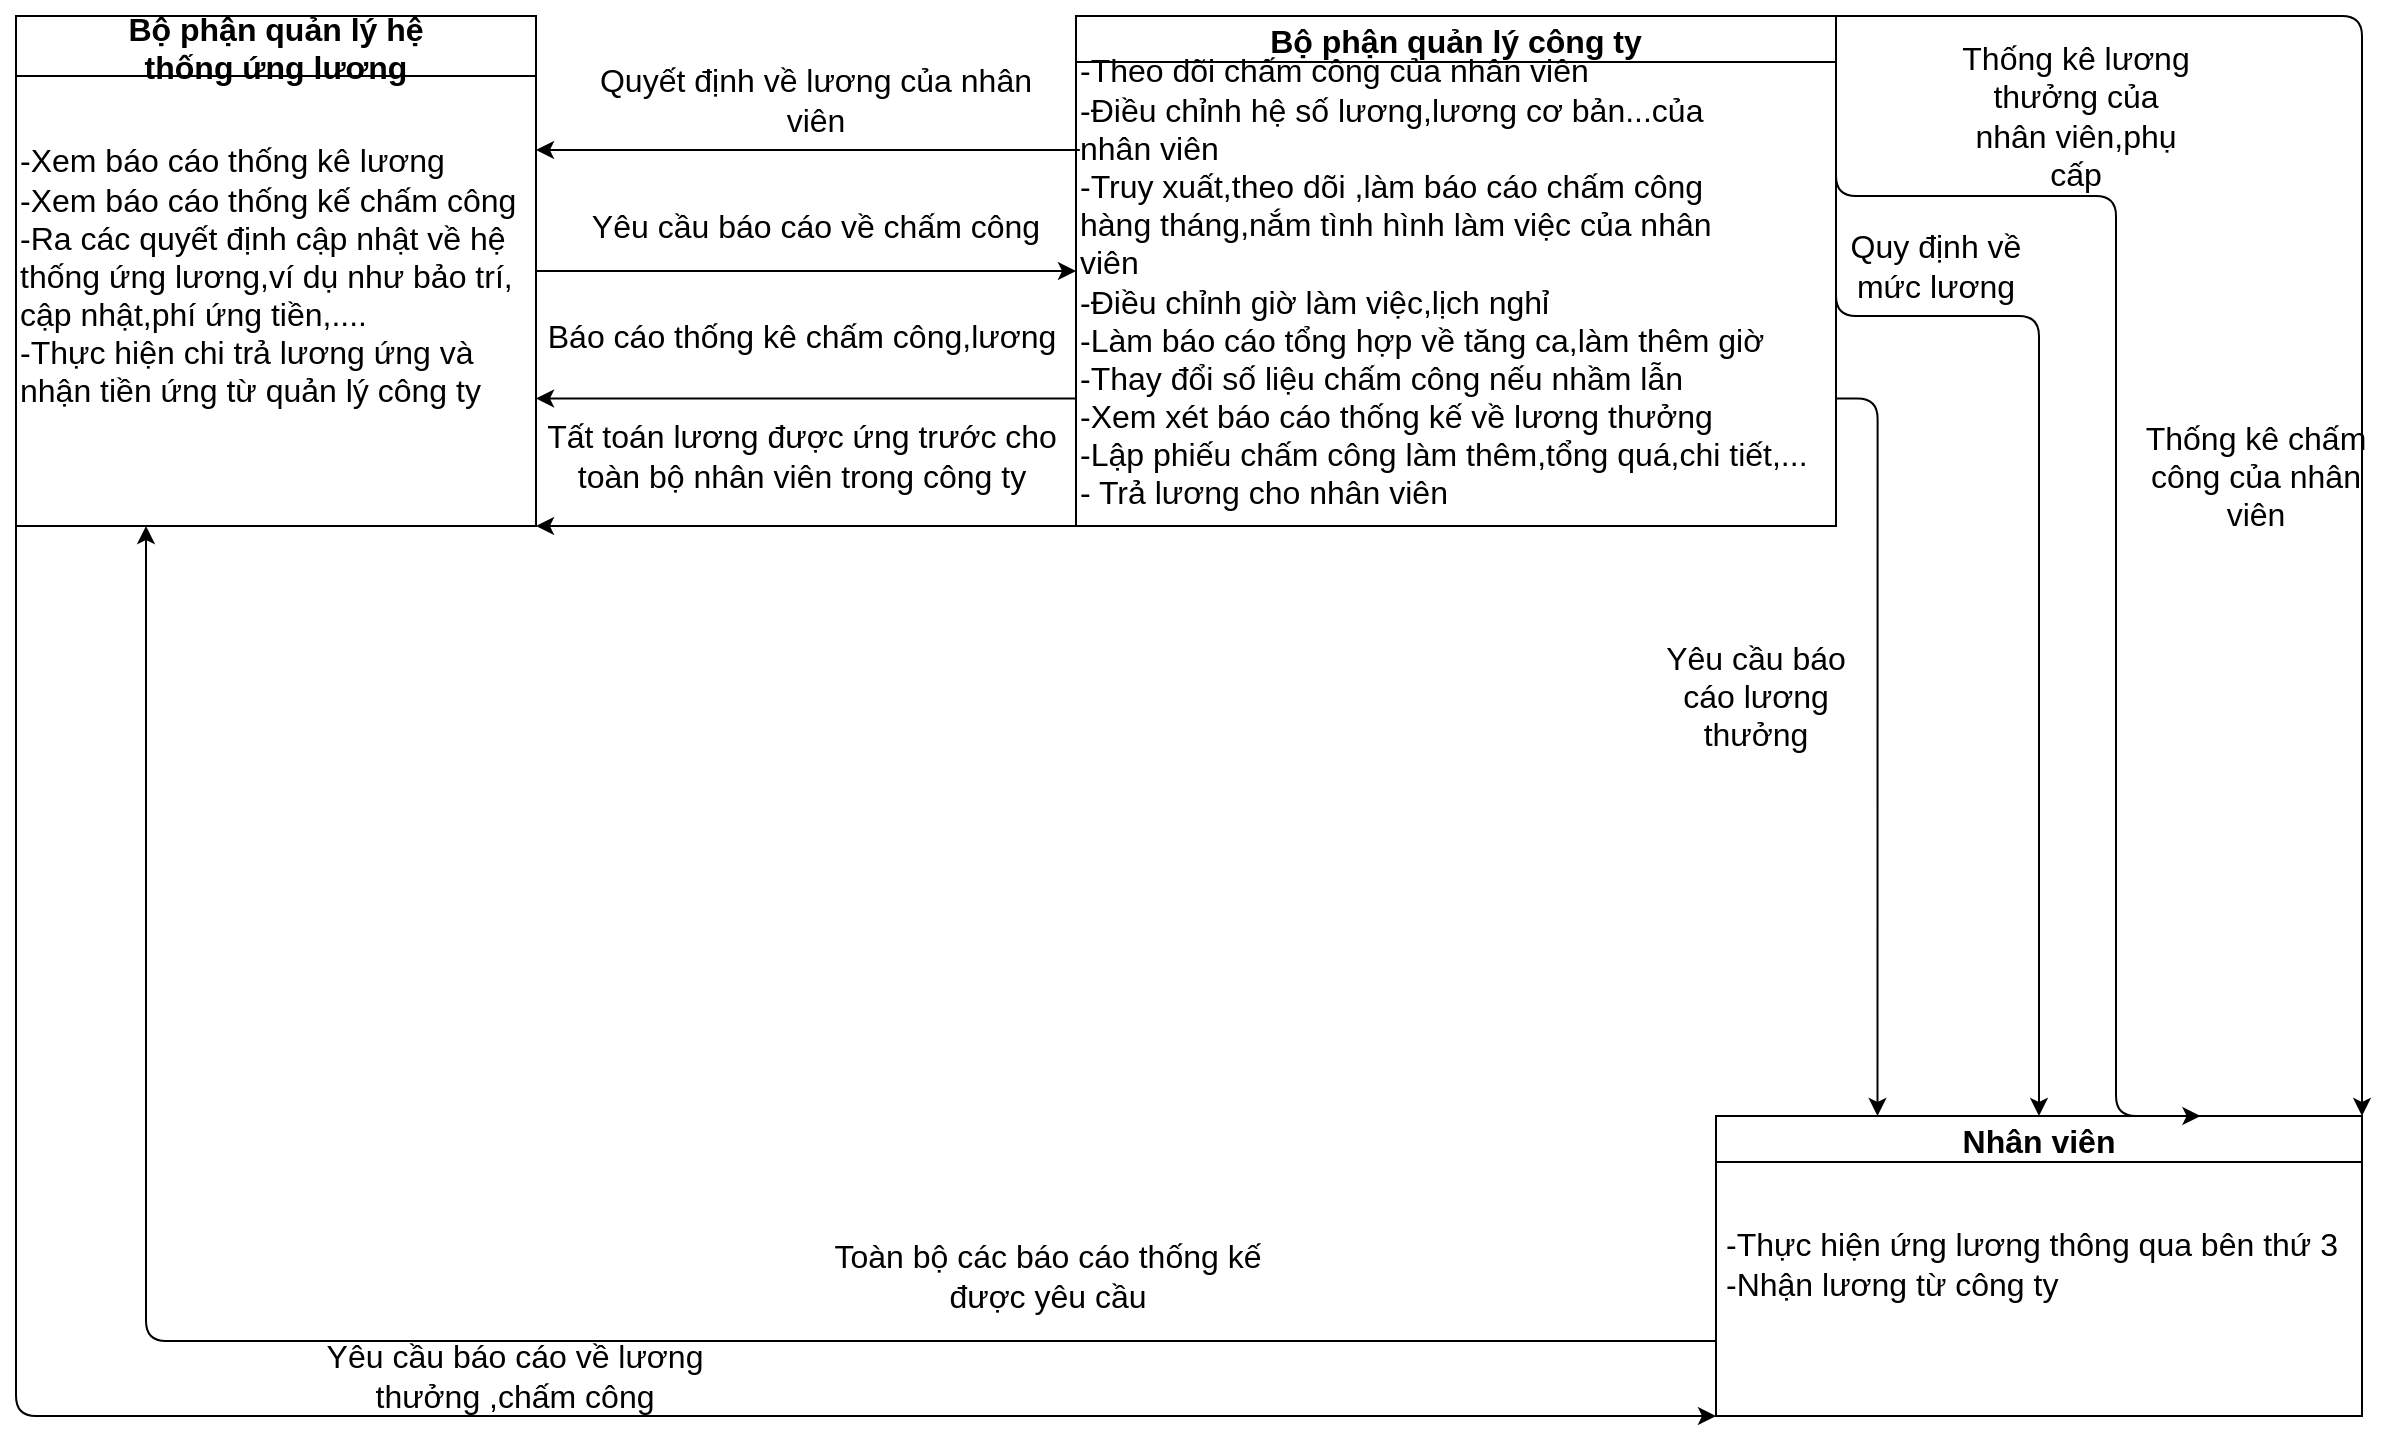 <mxfile version="15.4.0" type="device"><diagram id="YrifrGmTcw53-y16iJya" name="Mô hình tiến trình nghiệp vụ"><mxGraphModel dx="354" dy="22" grid="1" gridSize="10" guides="1" tooltips="1" connect="1" arrows="1" fold="1" page="0" pageScale="1" pageWidth="850" pageHeight="1100" math="0" shadow="0"><root><mxCell id="0"/><mxCell id="1" parent="0"/><mxCell id="ceFAbt-Tn5T0P551KuT1-1" value="Bộ phận quản lý công ty" style="swimlane;fontSize=16;" vertex="1" parent="1"><mxGeometry x="2080" y="1090" width="380" height="255" as="geometry"/></mxCell><mxCell id="ceFAbt-Tn5T0P551KuT1-2" value="&lt;font style=&quot;font-size: 16px;&quot;&gt;-Theo dõi chấm công của nhân viên&lt;br style=&quot;font-size: 16px;&quot;&gt;&lt;/font&gt;&lt;div style=&quot;text-align: justify; font-size: 16px;&quot;&gt;&lt;font style=&quot;font-size: 16px;&quot;&gt;-Điều chỉnh hệ số lương,lương cơ bản...của&amp;nbsp;&lt;br style=&quot;font-size: 16px;&quot;&gt;nhân viên&lt;br style=&quot;font-size: 16px;&quot;&gt;-Truy xuất,theo dõi ,làm báo cáo chấm công&amp;nbsp;&lt;br style=&quot;font-size: 16px;&quot;&gt;hàng tháng,nắm tình hình làm việc của nhân&amp;nbsp;&lt;br style=&quot;font-size: 16px;&quot;&gt;viên&lt;br style=&quot;font-size: 16px;&quot;&gt;-Điều chỉnh giờ làm việc,lịch nghỉ&lt;br style=&quot;font-size: 16px;&quot;&gt;-Làm báo cáo tổng hợp về tăng ca,làm thêm giờ&lt;br style=&quot;font-size: 16px;&quot;&gt;-Thay đổi số liệu chấm công nếu nhầm lẫn&lt;br style=&quot;font-size: 16px;&quot;&gt;-Xem xét báo cáo thống kế về lương thưởng&lt;br style=&quot;font-size: 16px;&quot;&gt;-Lập phiếu chấm công làm thêm,tổng quá,chi tiết,...&lt;br style=&quot;font-size: 16px;&quot;&gt;- Trả lương cho nhân viên&lt;/font&gt;&lt;/div&gt;" style="text;html=1;align=left;verticalAlign=middle;resizable=0;points=[];autosize=1;fontSize=16;" vertex="1" parent="ceFAbt-Tn5T0P551KuT1-1"><mxGeometry y="18" width="380" height="230" as="geometry"/></mxCell><mxCell id="ceFAbt-Tn5T0P551KuT1-3" value="Bộ phận quản lý hệ &#10;thống ứng lương" style="swimlane;swimlaneLine=1;rounded=0;shadow=0;sketch=0;glass=0;swimlaneFillColor=none;overflow=visible;labelBackgroundColor=none;startSize=30;fontSize=16;" vertex="1" parent="1"><mxGeometry x="1550" y="1090" width="260" height="255" as="geometry"/></mxCell><mxCell id="ceFAbt-Tn5T0P551KuT1-4" value="&lt;span style=&quot;font-size: 16px;&quot;&gt;-Xem báo cáo thống kê lương&lt;br style=&quot;font-size: 16px;&quot;&gt;-Xem báo cáo thống kế chấm công&lt;br style=&quot;font-size: 16px;&quot;&gt;-Ra các quyết định cập nhật về hệ&amp;nbsp;&lt;br style=&quot;font-size: 16px;&quot;&gt;thống ứng lương,ví dụ như bảo trí,&lt;br style=&quot;font-size: 16px;&quot;&gt;cập nhật,phí ứng tiền,....&lt;br style=&quot;font-size: 16px;&quot;&gt;-Thực hiện chi trả lương ứng và&amp;nbsp;&lt;br style=&quot;font-size: 16px;&quot;&gt;nhận tiền ứng từ quản lý công ty&lt;br style=&quot;font-size: 16px;&quot;&gt;&lt;/span&gt;" style="text;html=1;align=left;verticalAlign=middle;resizable=0;points=[];autosize=1;fontSize=16;" vertex="1" parent="ceFAbt-Tn5T0P551KuT1-3"><mxGeometry y="60" width="260" height="140" as="geometry"/></mxCell><mxCell id="ceFAbt-Tn5T0P551KuT1-5" value="Nhân viên" style="swimlane;fontSize=16;" vertex="1" parent="1"><mxGeometry x="2400" y="1640" width="323" height="150" as="geometry"/></mxCell><mxCell id="ceFAbt-Tn5T0P551KuT1-6" value="-Thực hiện ứng lương thông qua bên thứ 3&lt;br style=&quot;font-size: 16px;&quot;&gt;-Nhận lương từ công ty" style="text;html=1;align=left;verticalAlign=middle;resizable=0;points=[];autosize=1;fontSize=16;" vertex="1" parent="ceFAbt-Tn5T0P551KuT1-5"><mxGeometry x="3" y="54" width="320" height="40" as="geometry"/></mxCell><mxCell id="ceFAbt-Tn5T0P551KuT1-8" value="" style="edgeStyle=segmentEdgeStyle;endArrow=classic;html=1;exitX=1;exitY=0;exitDx=0;exitDy=0;entryX=1;entryY=0;entryDx=0;entryDy=0;fontSize=16;" edge="1" parent="1" source="ceFAbt-Tn5T0P551KuT1-1" target="ceFAbt-Tn5T0P551KuT1-5"><mxGeometry width="50" height="50" relative="1" as="geometry"><mxPoint x="2460" y="1310" as="sourcePoint"/><mxPoint x="2510" y="1260" as="targetPoint"/></mxGeometry></mxCell><mxCell id="ceFAbt-Tn5T0P551KuT1-9" value="Thống kê chấm công của nhân viên" style="text;html=1;strokeColor=none;fillColor=none;align=center;verticalAlign=middle;whiteSpace=wrap;rounded=0;fontSize=16;" vertex="1" parent="1"><mxGeometry x="2610" y="1310" width="120" height="20" as="geometry"/></mxCell><mxCell id="ceFAbt-Tn5T0P551KuT1-10" value="Thống kê lương thưởng của nhân viên,phụ cấp" style="text;html=1;strokeColor=none;fillColor=none;align=center;verticalAlign=middle;whiteSpace=wrap;rounded=0;fontSize=16;labelBackgroundColor=#FFFFFF;labelBorderColor=none;glass=0;shadow=0;" vertex="1" parent="1"><mxGeometry x="2520" y="1130" width="120" height="20" as="geometry"/></mxCell><mxCell id="ceFAbt-Tn5T0P551KuT1-11" value="" style="edgeStyle=segmentEdgeStyle;endArrow=classic;html=1;entryX=0.75;entryY=0;entryDx=0;entryDy=0;exitX=1;exitY=0.25;exitDx=0;exitDy=0;fontSize=16;" edge="1" parent="1" source="ceFAbt-Tn5T0P551KuT1-1" target="ceFAbt-Tn5T0P551KuT1-5"><mxGeometry width="50" height="50" relative="1" as="geometry"><mxPoint x="2392" y="1120" as="sourcePoint"/><mxPoint x="2230" y="1390" as="targetPoint"/><Array as="points"><mxPoint x="2460" y="1180"/><mxPoint x="2600" y="1180"/><mxPoint x="2600" y="1640"/></Array></mxGeometry></mxCell><mxCell id="ceFAbt-Tn5T0P551KuT1-12" value="" style="edgeStyle=segmentEdgeStyle;endArrow=classic;html=1;exitX=1;exitY=0.5;exitDx=0;exitDy=0;entryX=0.5;entryY=0;entryDx=0;entryDy=0;fontSize=16;" edge="1" parent="1" source="ceFAbt-Tn5T0P551KuT1-1" target="ceFAbt-Tn5T0P551KuT1-5"><mxGeometry width="50" height="50" relative="1" as="geometry"><mxPoint x="2180" y="1440" as="sourcePoint"/><mxPoint x="2230" y="1390" as="targetPoint"/><Array as="points"><mxPoint x="2460" y="1240"/><mxPoint x="2562" y="1240"/></Array></mxGeometry></mxCell><mxCell id="ceFAbt-Tn5T0P551KuT1-13" value="Quy định về mức lương" style="text;html=1;strokeColor=none;fillColor=none;align=center;verticalAlign=middle;whiteSpace=wrap;rounded=0;fontSize=16;" vertex="1" parent="1"><mxGeometry x="2450" y="1205" width="120" height="20" as="geometry"/></mxCell><mxCell id="ceFAbt-Tn5T0P551KuT1-15" value="Quyết định về lương của nhân viên" style="text;html=1;strokeColor=none;fillColor=none;align=center;verticalAlign=middle;whiteSpace=wrap;rounded=0;fontSize=16;" vertex="1" parent="1"><mxGeometry x="1840" y="1122" width="220" height="20" as="geometry"/></mxCell><mxCell id="ceFAbt-Tn5T0P551KuT1-16" value="" style="endArrow=classic;html=1;exitX=0.005;exitY=0.213;exitDx=0;exitDy=0;exitPerimeter=0;fontSize=16;entryX=1;entryY=0.05;entryDx=0;entryDy=0;entryPerimeter=0;" edge="1" parent="1" source="ceFAbt-Tn5T0P551KuT1-2" target="ceFAbt-Tn5T0P551KuT1-4"><mxGeometry width="50" height="50" relative="1" as="geometry"><mxPoint x="1786" y="1160" as="sourcePoint"/><mxPoint x="1800" y="1140" as="targetPoint"/></mxGeometry></mxCell><mxCell id="ceFAbt-Tn5T0P551KuT1-18" value="" style="endArrow=classic;html=1;exitX=1;exitY=0.5;exitDx=0;exitDy=0;entryX=0;entryY=0.5;entryDx=0;entryDy=0;fontSize=16;" edge="1" parent="1" source="ceFAbt-Tn5T0P551KuT1-3" target="ceFAbt-Tn5T0P551KuT1-1"><mxGeometry width="50" height="50" relative="1" as="geometry"><mxPoint x="2118" y="1434" as="sourcePoint"/><mxPoint x="1968" y="1139" as="targetPoint"/></mxGeometry></mxCell><mxCell id="ceFAbt-Tn5T0P551KuT1-19" value="Yêu cầu báo cáo về chấm công" style="text;html=1;strokeColor=none;fillColor=none;align=center;verticalAlign=middle;whiteSpace=wrap;rounded=0;fontSize=16;" vertex="1" parent="1"><mxGeometry x="1807" y="1185" width="286" height="20" as="geometry"/></mxCell><mxCell id="ceFAbt-Tn5T0P551KuT1-20" value="" style="edgeStyle=segmentEdgeStyle;endArrow=classic;html=1;exitX=1;exitY=0.75;exitDx=0;exitDy=0;entryX=0.25;entryY=0;entryDx=0;entryDy=0;fontSize=16;" edge="1" parent="1" source="ceFAbt-Tn5T0P551KuT1-1" target="ceFAbt-Tn5T0P551KuT1-5"><mxGeometry width="50" height="50" relative="1" as="geometry"><mxPoint x="2118" y="1434" as="sourcePoint"/><mxPoint x="2168" y="1384" as="targetPoint"/></mxGeometry></mxCell><mxCell id="ceFAbt-Tn5T0P551KuT1-21" value="Yêu cầu báo cáo lương thưởng" style="text;html=1;strokeColor=none;fillColor=none;align=center;verticalAlign=middle;whiteSpace=wrap;rounded=0;fontSize=16;" vertex="1" parent="1"><mxGeometry x="2360" y="1420" width="120" height="20" as="geometry"/></mxCell><mxCell id="ceFAbt-Tn5T0P551KuT1-22" value="" style="endArrow=classic;html=1;entryX=1;entryY=0.75;entryDx=0;entryDy=0;exitX=0;exitY=0.75;exitDx=0;exitDy=0;fontSize=16;" edge="1" parent="1" source="ceFAbt-Tn5T0P551KuT1-1" target="ceFAbt-Tn5T0P551KuT1-3"><mxGeometry width="50" height="50" relative="1" as="geometry"><mxPoint x="2082" y="1428" as="sourcePoint"/><mxPoint x="2132" y="1378" as="targetPoint"/></mxGeometry></mxCell><mxCell id="ceFAbt-Tn5T0P551KuT1-23" value="Báo cáo thống kê chấm công,lương" style="text;html=1;strokeColor=none;fillColor=none;align=center;verticalAlign=middle;whiteSpace=wrap;rounded=0;fontSize=16;" vertex="1" parent="1"><mxGeometry x="1800" y="1240" width="286" height="20" as="geometry"/></mxCell><mxCell id="ceFAbt-Tn5T0P551KuT1-24" value="" style="edgeStyle=segmentEdgeStyle;endArrow=classic;html=1;exitX=0;exitY=1;exitDx=0;exitDy=0;entryX=0;entryY=1;entryDx=0;entryDy=0;fontSize=16;" edge="1" parent="1" source="ceFAbt-Tn5T0P551KuT1-3" target="ceFAbt-Tn5T0P551KuT1-5"><mxGeometry width="50" height="50" relative="1" as="geometry"><mxPoint x="2082" y="1428" as="sourcePoint"/><mxPoint x="1819" y="1667" as="targetPoint"/><Array as="points"><mxPoint x="1550" y="1790"/></Array></mxGeometry></mxCell><mxCell id="ceFAbt-Tn5T0P551KuT1-25" value="Yêu cầu báo cáo về lương thưởng ,chấm công" style="text;html=1;strokeColor=none;fillColor=none;align=center;verticalAlign=middle;whiteSpace=wrap;rounded=0;fontSize=16;" vertex="1" parent="1"><mxGeometry x="1700" y="1760" width="199" height="20" as="geometry"/></mxCell><mxCell id="ceFAbt-Tn5T0P551KuT1-26" value="" style="edgeStyle=segmentEdgeStyle;endArrow=classic;html=1;entryX=0.25;entryY=1;entryDx=0;entryDy=0;exitX=0;exitY=0.75;exitDx=0;exitDy=0;fontSize=16;" edge="1" parent="1" source="ceFAbt-Tn5T0P551KuT1-5" target="ceFAbt-Tn5T0P551KuT1-3"><mxGeometry width="50" height="50" relative="1" as="geometry"><mxPoint x="2062" y="1502" as="sourcePoint"/><mxPoint x="2112" y="1452" as="targetPoint"/></mxGeometry></mxCell><mxCell id="ceFAbt-Tn5T0P551KuT1-27" value="Toàn bộ các báo cáo thống kế được yêu cầu" style="text;html=1;strokeColor=none;fillColor=none;align=center;verticalAlign=middle;whiteSpace=wrap;rounded=0;fontSize=16;" vertex="1" parent="1"><mxGeometry x="1940" y="1710" width="252" height="20" as="geometry"/></mxCell><mxCell id="ceFAbt-Tn5T0P551KuT1-29" value="" style="endArrow=classic;html=1;labelBackgroundColor=#ffffff;entryX=1;entryY=1;entryDx=0;entryDy=0;exitX=0;exitY=1;exitDx=0;exitDy=0;fontSize=16;" edge="1" parent="1" source="ceFAbt-Tn5T0P551KuT1-1" target="ceFAbt-Tn5T0P551KuT1-3"><mxGeometry width="50" height="50" relative="1" as="geometry"><mxPoint x="1958" y="1423" as="sourcePoint"/><mxPoint x="2008" y="1373" as="targetPoint"/></mxGeometry></mxCell><mxCell id="ceFAbt-Tn5T0P551KuT1-44" value="Tất toán lương được ứng trước cho toàn bộ nhân viên trong công ty" style="text;html=1;strokeColor=none;fillColor=none;align=center;verticalAlign=middle;whiteSpace=wrap;rounded=0;fontSize=16;" vertex="1" parent="1"><mxGeometry x="1800" y="1300" width="286" height="20" as="geometry"/></mxCell></root></mxGraphModel></diagram></mxfile>